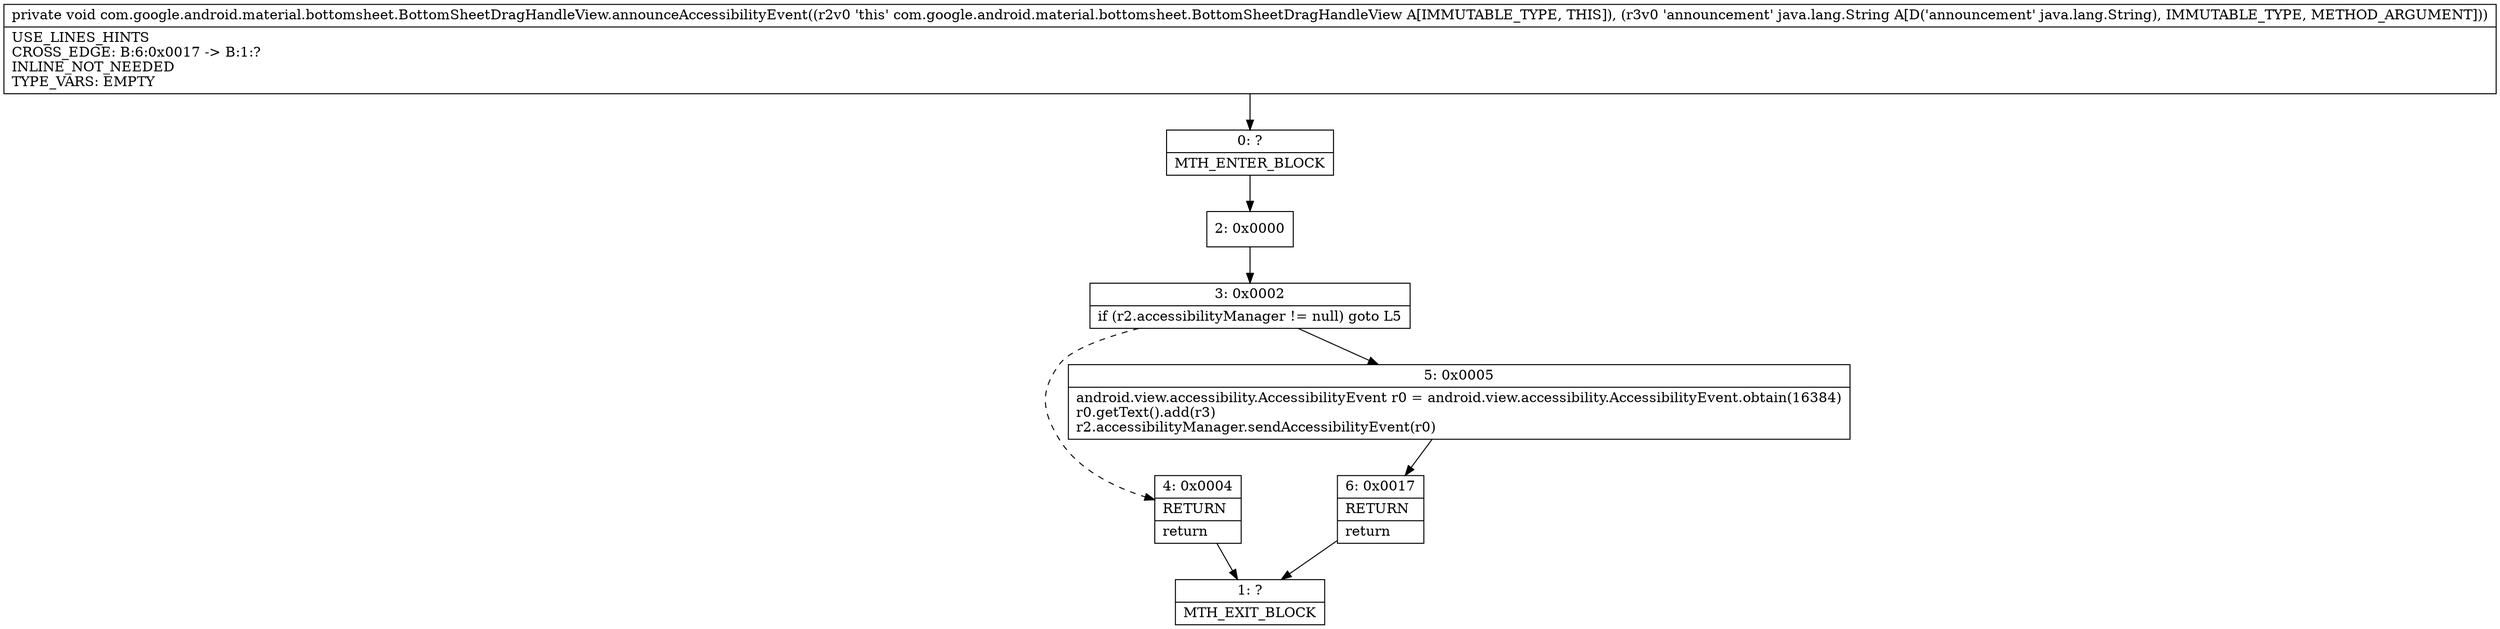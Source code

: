 digraph "CFG forcom.google.android.material.bottomsheet.BottomSheetDragHandleView.announceAccessibilityEvent(Ljava\/lang\/String;)V" {
Node_0 [shape=record,label="{0\:\ ?|MTH_ENTER_BLOCK\l}"];
Node_2 [shape=record,label="{2\:\ 0x0000}"];
Node_3 [shape=record,label="{3\:\ 0x0002|if (r2.accessibilityManager != null) goto L5\l}"];
Node_4 [shape=record,label="{4\:\ 0x0004|RETURN\l|return\l}"];
Node_1 [shape=record,label="{1\:\ ?|MTH_EXIT_BLOCK\l}"];
Node_5 [shape=record,label="{5\:\ 0x0005|android.view.accessibility.AccessibilityEvent r0 = android.view.accessibility.AccessibilityEvent.obtain(16384)\lr0.getText().add(r3)\lr2.accessibilityManager.sendAccessibilityEvent(r0)\l}"];
Node_6 [shape=record,label="{6\:\ 0x0017|RETURN\l|return\l}"];
MethodNode[shape=record,label="{private void com.google.android.material.bottomsheet.BottomSheetDragHandleView.announceAccessibilityEvent((r2v0 'this' com.google.android.material.bottomsheet.BottomSheetDragHandleView A[IMMUTABLE_TYPE, THIS]), (r3v0 'announcement' java.lang.String A[D('announcement' java.lang.String), IMMUTABLE_TYPE, METHOD_ARGUMENT]))  | USE_LINES_HINTS\lCROSS_EDGE: B:6:0x0017 \-\> B:1:?\lINLINE_NOT_NEEDED\lTYPE_VARS: EMPTY\l}"];
MethodNode -> Node_0;Node_0 -> Node_2;
Node_2 -> Node_3;
Node_3 -> Node_4[style=dashed];
Node_3 -> Node_5;
Node_4 -> Node_1;
Node_5 -> Node_6;
Node_6 -> Node_1;
}

